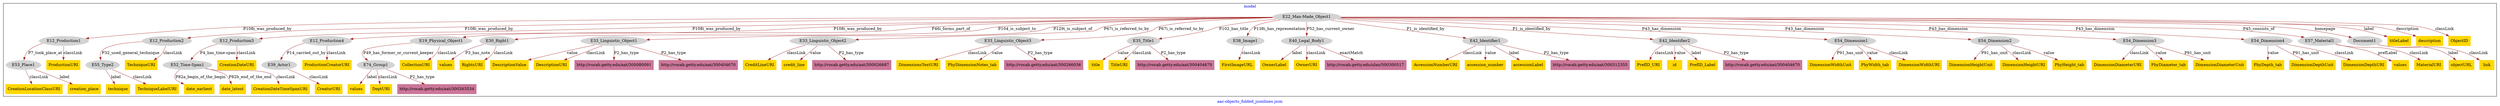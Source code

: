 digraph n0 {
fontcolor="blue"
remincross="true"
label="aac-objects_folded_jsonlines.json"
subgraph cluster {
label="model"
n2[style="filled",color="white",fillcolor="lightgray",label="E12_Production1"];
n3[style="filled",color="white",fillcolor="lightgray",label="E53_Place1"];
n4[style="filled",color="white",fillcolor="lightgray",label="E12_Production2"];
n5[style="filled",color="white",fillcolor="lightgray",label="E55_Type2"];
n6[style="filled",color="white",fillcolor="lightgray",label="E12_Production3"];
n7[style="filled",color="white",fillcolor="lightgray",label="E52_Time-Span1"];
n8[style="filled",color="white",fillcolor="lightgray",label="E12_Production4"];
n9[style="filled",color="white",fillcolor="lightgray",label="E39_Actor1"];
n10[style="filled",color="white",fillcolor="lightgray",label="E19_Physical_Object1"];
n11[style="filled",color="white",fillcolor="lightgray",label="E74_Group1"];
n12[style="filled",color="white",fillcolor="lightgray",label="E22_Man-Made_Object1"];
n13[style="filled",color="white",fillcolor="lightgray",label="E30_Right1"];
n14[style="filled",color="white",fillcolor="lightgray",label="E33_Linguistic_Object1"];
n15[style="filled",color="white",fillcolor="lightgray",label="E33_Linguistic_Object2"];
n16[style="filled",color="white",fillcolor="lightgray",label="E33_Linguistic_Object3"];
n17[style="filled",color="white",fillcolor="lightgray",label="E35_Title1"];
n18[style="filled",color="white",fillcolor="lightgray",label="E38_Image1"];
n19[style="filled",color="white",fillcolor="lightgray",label="E40_Legal_Body1"];
n20[style="filled",color="white",fillcolor="lightgray",label="E42_Identifier1"];
n21[style="filled",color="white",fillcolor="lightgray",label="E42_Identifier2"];
n22[style="filled",color="white",fillcolor="lightgray",label="E54_Dimension1"];
n23[style="filled",color="white",fillcolor="lightgray",label="E54_Dimension2"];
n24[style="filled",color="white",fillcolor="lightgray",label="E54_Dimension3"];
n25[style="filled",color="white",fillcolor="lightgray",label="E54_Dimension4"];
n26[style="filled",color="white",fillcolor="lightgray",label="E57_Material1"];
n27[style="filled",color="white",fillcolor="lightgray",label="Document1"];
n28[shape="plaintext",style="filled",fillcolor="gold",label="DimensionDiameterURI"];
n29[shape="plaintext",style="filled",fillcolor="gold",label="AccessionNumberURI"];
n30[shape="plaintext",style="filled",fillcolor="gold",label="DescriptionValue"];
n31[shape="plaintext",style="filled",fillcolor="gold",label="DescriptionURI"];
n32[shape="plaintext",style="filled",fillcolor="gold",label="CollectionURI"];
n33[shape="plaintext",style="filled",fillcolor="gold",label="FirstImageURL"];
n34[shape="plaintext",style="filled",fillcolor="gold",label="DimensionsTextURI"];
n35[shape="plaintext",style="filled",fillcolor="gold",label="PhyDimensionNotes_tab"];
n36[shape="plaintext",style="filled",fillcolor="gold",label="technique"];
n37[shape="plaintext",style="filled",fillcolor="gold",label="title"];
n38[shape="plaintext",style="filled",fillcolor="gold",label="PhyDiameter_tab"];
n39[shape="plaintext",style="filled",fillcolor="gold",label="PhyDepth_tab"];
n40[shape="plaintext",style="filled",fillcolor="gold",label="accession_number"];
n41[shape="plaintext",style="filled",fillcolor="gold",label="DimensionWidthUnit"];
n42[shape="plaintext",style="filled",fillcolor="gold",label="PrefID_URI"];
n43[shape="plaintext",style="filled",fillcolor="gold",label="titleLabel"];
n44[shape="plaintext",style="filled",fillcolor="gold",label="CreditLineURI"];
n45[shape="plaintext",style="filled",fillcolor="gold",label="DimensionDepthUnit"];
n46[shape="plaintext",style="filled",fillcolor="gold",label="TitleURI"];
n47[shape="plaintext",style="filled",fillcolor="gold",label="CreatorURI"];
n48[shape="plaintext",style="filled",fillcolor="gold",label="description"];
n49[shape="plaintext",style="filled",fillcolor="gold",label="DimensionHeightUnit"];
n50[shape="plaintext",style="filled",fillcolor="gold",label="PhyWidth_tab"];
n51[shape="plaintext",style="filled",fillcolor="gold",label="values"];
n52[shape="plaintext",style="filled",fillcolor="gold",label="accessionLabel"];
n53[shape="plaintext",style="filled",fillcolor="gold",label="CreationDateURI"];
n54[shape="plaintext",style="filled",fillcolor="gold",label="values"];
n55[shape="plaintext",style="filled",fillcolor="gold",label="DimensionHeightURI"];
n56[shape="plaintext",style="filled",fillcolor="gold",label="RightsURI"];
n57[shape="plaintext",style="filled",fillcolor="gold",label="objectURL"];
n58[shape="plaintext",style="filled",fillcolor="gold",label="DimensionDiameterUnit"];
n59[shape="plaintext",style="filled",fillcolor="gold",label="TechniqueLabelURI"];
n60[shape="plaintext",style="filled",fillcolor="gold",label="id"];
n61[shape="plaintext",style="filled",fillcolor="gold",label="DimensionWidthURI"];
n62[shape="plaintext",style="filled",fillcolor="gold",label="ProductionURI"];
n63[shape="plaintext",style="filled",fillcolor="gold",label="date_earliest"];
n64[shape="plaintext",style="filled",fillcolor="gold",label="date_latest"];
n65[shape="plaintext",style="filled",fillcolor="gold",label="CreationDateTimeSpanURI"];
n66[shape="plaintext",style="filled",fillcolor="gold",label="values"];
n67[shape="plaintext",style="filled",fillcolor="gold",label="CreationLocationClassURI"];
n68[shape="plaintext",style="filled",fillcolor="gold",label="OwnerLabel"];
n69[shape="plaintext",style="filled",fillcolor="gold",label="ProductionCreatorURI"];
n70[shape="plaintext",style="filled",fillcolor="gold",label="PhyHeight_tab"];
n71[shape="plaintext",style="filled",fillcolor="gold",label="MaterialURI"];
n72[shape="plaintext",style="filled",fillcolor="gold",label="link"];
n73[shape="plaintext",style="filled",fillcolor="gold",label="PrefID_Label"];
n74[shape="plaintext",style="filled",fillcolor="gold",label="OwnerURI"];
n75[shape="plaintext",style="filled",fillcolor="gold",label="DimensionDepthURI"];
n76[shape="plaintext",style="filled",fillcolor="gold",label="TechniqueURI"];
n77[shape="plaintext",style="filled",fillcolor="gold",label="credit_line"];
n78[shape="plaintext",style="filled",fillcolor="gold",label="creation_place"];
n79[shape="plaintext",style="filled",fillcolor="gold",label="DeptURI"];
n80[shape="plaintext",style="filled",fillcolor="gold",label="ObjectID"];
n81[shape="plaintext",style="filled",fillcolor="#CC7799",label="http://vocab.getty.edu/aat/300263534"];
n82[shape="plaintext",style="filled",fillcolor="#CC7799",label="http://vocab.getty.edu/aat/300080091"];
n83[shape="plaintext",style="filled",fillcolor="#CC7799",label="http://vocab.getty.edu/aat/300404670"];
n84[shape="plaintext",style="filled",fillcolor="#CC7799",label="http://vocab.getty.edu/ulan/500300517"];
n85[shape="plaintext",style="filled",fillcolor="#CC7799",label="http://vocab.getty.edu/aat/300404670"];
n86[shape="plaintext",style="filled",fillcolor="#CC7799",label="http://vocab.getty.edu/aat/300312355"];
n87[shape="plaintext",style="filled",fillcolor="#CC7799",label="http://vocab.getty.edu/aat/300266036"];
n88[shape="plaintext",style="filled",fillcolor="#CC7799",label="http://vocab.getty.edu/aat/300026687"];
n89[shape="plaintext",style="filled",fillcolor="#CC7799",label="http://vocab.getty.edu/aat/300404670"];
}
n2 -> n3[color="brown",fontcolor="black",label="P7_took_place_at"]
n4 -> n5[color="brown",fontcolor="black",label="P32_used_general_technique"]
n6 -> n7[color="brown",fontcolor="black",label="P4_has_time-span"]
n8 -> n9[color="brown",fontcolor="black",label="P14_carried_out_by"]
n10 -> n11[color="brown",fontcolor="black",label="P49_has_former_or_current_keeper"]
n12 -> n2[color="brown",fontcolor="black",label="P108i_was_produced_by"]
n12 -> n4[color="brown",fontcolor="black",label="P108i_was_produced_by"]
n12 -> n6[color="brown",fontcolor="black",label="P108i_was_produced_by"]
n12 -> n8[color="brown",fontcolor="black",label="P108i_was_produced_by"]
n12 -> n10[color="brown",fontcolor="black",label="P46i_forms_part_of"]
n12 -> n13[color="brown",fontcolor="black",label="P104_is_subject_to"]
n12 -> n14[color="brown",fontcolor="black",label="P129i_is_subject_of"]
n12 -> n15[color="brown",fontcolor="black",label="P67i_is_referred_to_by"]
n12 -> n16[color="brown",fontcolor="black",label="P67i_is_referred_to_by"]
n12 -> n17[color="brown",fontcolor="black",label="P102_has_title"]
n12 -> n18[color="brown",fontcolor="black",label="P138i_has_representation"]
n12 -> n19[color="brown",fontcolor="black",label="P52_has_current_owner"]
n12 -> n20[color="brown",fontcolor="black",label="P1_is_identified_by"]
n12 -> n21[color="brown",fontcolor="black",label="P1_is_identified_by"]
n12 -> n22[color="brown",fontcolor="black",label="P43_has_dimension"]
n12 -> n23[color="brown",fontcolor="black",label="P43_has_dimension"]
n12 -> n24[color="brown",fontcolor="black",label="P43_has_dimension"]
n12 -> n25[color="brown",fontcolor="black",label="P43_has_dimension"]
n12 -> n26[color="brown",fontcolor="black",label="P45_consists_of"]
n12 -> n27[color="brown",fontcolor="black",label="homepage"]
n24 -> n28[color="brown",fontcolor="black",label="classLink"]
n20 -> n29[color="brown",fontcolor="black",label="classLink"]
n14 -> n30[color="brown",fontcolor="black",label="value"]
n14 -> n31[color="brown",fontcolor="black",label="classLink"]
n10 -> n32[color="brown",fontcolor="black",label="classLink"]
n18 -> n33[color="brown",fontcolor="black",label="classLink"]
n16 -> n34[color="brown",fontcolor="black",label="classLink"]
n16 -> n35[color="brown",fontcolor="black",label="value"]
n5 -> n36[color="brown",fontcolor="black",label="label"]
n17 -> n37[color="brown",fontcolor="black",label="value"]
n24 -> n38[color="brown",fontcolor="black",label="value"]
n25 -> n39[color="brown",fontcolor="black",label="value"]
n20 -> n40[color="brown",fontcolor="black",label="value"]
n22 -> n41[color="brown",fontcolor="black",label="P91_has_unit"]
n21 -> n42[color="brown",fontcolor="black",label="classLink"]
n12 -> n43[color="brown",fontcolor="black",label="label"]
n15 -> n44[color="brown",fontcolor="black",label="classLink"]
n25 -> n45[color="brown",fontcolor="black",label="P91_has_unit"]
n17 -> n46[color="brown",fontcolor="black",label="classLink"]
n9 -> n47[color="brown",fontcolor="black",label="classLink"]
n12 -> n48[color="brown",fontcolor="black",label="description"]
n23 -> n49[color="brown",fontcolor="black",label="P91_has_unit"]
n22 -> n50[color="brown",fontcolor="black",label="value"]
n11 -> n51[color="brown",fontcolor="black",label="label"]
n20 -> n52[color="brown",fontcolor="black",label="label"]
n6 -> n53[color="brown",fontcolor="black",label="classLink"]
n13 -> n54[color="brown",fontcolor="black",label="P3_has_note"]
n23 -> n55[color="brown",fontcolor="black",label="classLink"]
n13 -> n56[color="brown",fontcolor="black",label="classLink"]
n27 -> n57[color="brown",fontcolor="black",label="label"]
n24 -> n58[color="brown",fontcolor="black",label="P91_has_unit"]
n5 -> n59[color="brown",fontcolor="black",label="classLink"]
n21 -> n60[color="brown",fontcolor="black",label="value"]
n22 -> n61[color="brown",fontcolor="black",label="classLink"]
n2 -> n62[color="brown",fontcolor="black",label="classLink"]
n7 -> n63[color="brown",fontcolor="black",label="P82a_begin_of_the_begin"]
n7 -> n64[color="brown",fontcolor="black",label="P82b_end_of_the_end"]
n7 -> n65[color="brown",fontcolor="black",label="classLink"]
n26 -> n66[color="brown",fontcolor="black",label="prefLabel"]
n3 -> n67[color="brown",fontcolor="black",label="classLink"]
n19 -> n68[color="brown",fontcolor="black",label="label"]
n8 -> n69[color="brown",fontcolor="black",label="classLink"]
n23 -> n70[color="brown",fontcolor="black",label="value"]
n26 -> n71[color="brown",fontcolor="black",label="classLink"]
n27 -> n72[color="brown",fontcolor="black",label="classLink"]
n21 -> n73[color="brown",fontcolor="black",label="label"]
n19 -> n74[color="brown",fontcolor="black",label="classLink"]
n25 -> n75[color="brown",fontcolor="black",label="classLink"]
n4 -> n76[color="brown",fontcolor="black",label="classLink"]
n15 -> n77[color="brown",fontcolor="black",label="value"]
n3 -> n78[color="brown",fontcolor="black",label="label"]
n11 -> n79[color="brown",fontcolor="black",label="classLink"]
n12 -> n80[color="brown",fontcolor="black",label="classLink"]
n11 -> n81[color="brown",fontcolor="black",label="P2_has_type"]
n14 -> n82[color="brown",fontcolor="black",label="P2_has_type"]
n14 -> n83[color="brown",fontcolor="black",label="P2_has_type"]
n19 -> n84[color="brown",fontcolor="black",label="exactMatch"]
n17 -> n85[color="brown",fontcolor="black",label="P2_has_type"]
n20 -> n86[color="brown",fontcolor="black",label="P2_has_type"]
n16 -> n87[color="brown",fontcolor="black",label="P2_has_type"]
n15 -> n88[color="brown",fontcolor="black",label="P2_has_type"]
n21 -> n89[color="brown",fontcolor="black",label="P2_has_type"]
}
